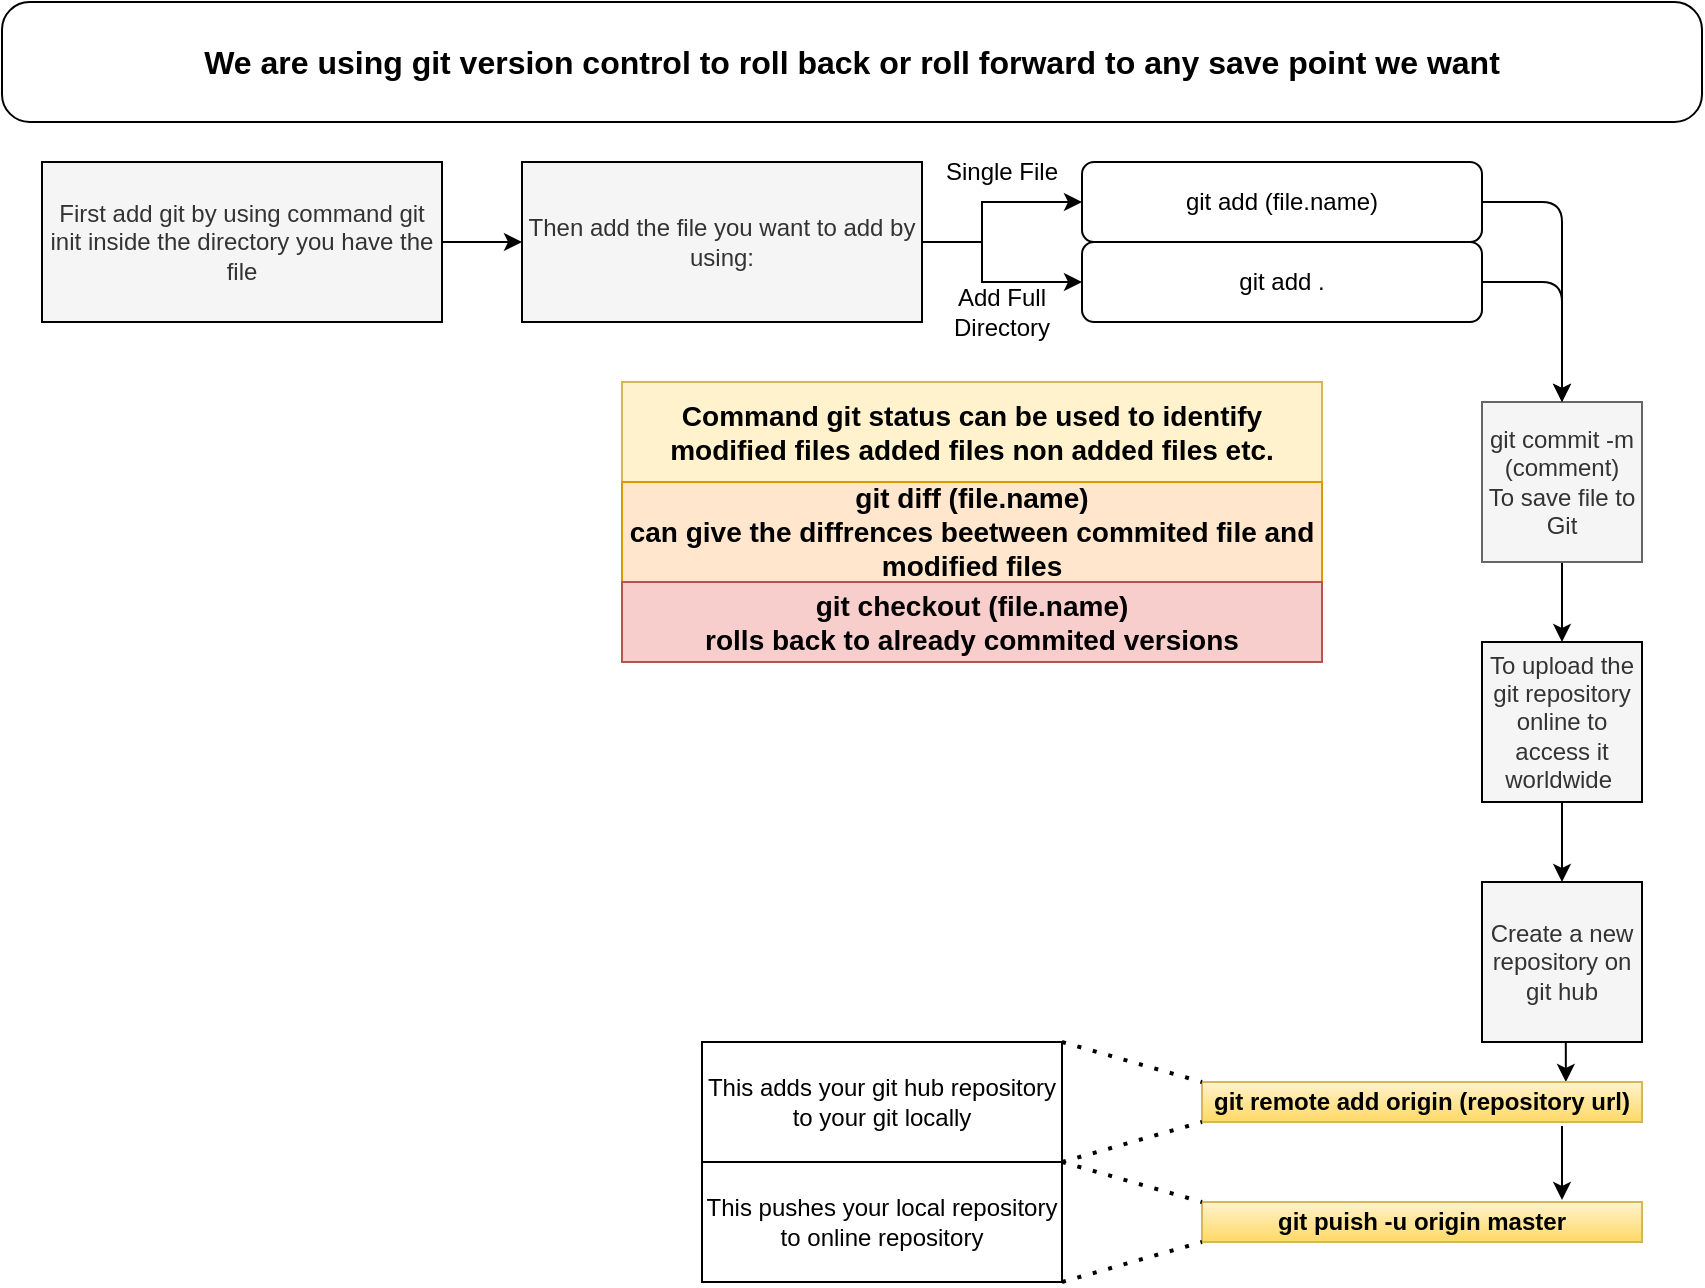 <mxfile version="14.5.7" type="github">
  <diagram id="2DQWzsFpLPsIe5vMjnt6" name="Page-1">
    <mxGraphModel dx="2721" dy="616" grid="1" gridSize="10" guides="1" tooltips="1" connect="1" arrows="1" fold="1" page="1" pageScale="1" pageWidth="850" pageHeight="1100" math="0" shadow="0">
      <root>
        <mxCell id="0" />
        <mxCell id="1" parent="0" />
        <mxCell id="-qaemHOf1_88DgNMOJij-1" value="&lt;font size=&quot;3&quot;&gt;&lt;b&gt;We are using git version control to roll back or roll forward to any save point we want&lt;/b&gt;&lt;/font&gt;" style="rounded=1;whiteSpace=wrap;html=1;arcSize=23;" parent="1" vertex="1">
          <mxGeometry x="-1700" width="850" height="60" as="geometry" />
        </mxCell>
        <mxCell id="-qaemHOf1_88DgNMOJij-18" style="edgeStyle=orthogonalEdgeStyle;rounded=0;orthogonalLoop=1;jettySize=auto;html=1;exitX=1;exitY=0.5;exitDx=0;exitDy=0;entryX=0;entryY=0.5;entryDx=0;entryDy=0;" parent="1" source="-qaemHOf1_88DgNMOJij-4" target="-qaemHOf1_88DgNMOJij-6" edge="1">
          <mxGeometry relative="1" as="geometry" />
        </mxCell>
        <mxCell id="-qaemHOf1_88DgNMOJij-4" value="First add git by using command git init inside the directory you have the file" style="text;html=1;fillColor=#f5f5f5;align=center;verticalAlign=middle;whiteSpace=wrap;rounded=0;fontColor=#333333;strokeColor=#000000;" parent="1" vertex="1">
          <mxGeometry x="-1680" y="80" width="200" height="80" as="geometry" />
        </mxCell>
        <mxCell id="-qaemHOf1_88DgNMOJij-9" style="edgeStyle=orthogonalEdgeStyle;rounded=0;orthogonalLoop=1;jettySize=auto;html=1;" parent="1" source="-qaemHOf1_88DgNMOJij-6" target="-qaemHOf1_88DgNMOJij-8" edge="1">
          <mxGeometry relative="1" as="geometry">
            <Array as="points">
              <mxPoint x="-1210" y="120" />
              <mxPoint x="-1210" y="100" />
            </Array>
          </mxGeometry>
        </mxCell>
        <mxCell id="-qaemHOf1_88DgNMOJij-13" style="edgeStyle=orthogonalEdgeStyle;rounded=0;orthogonalLoop=1;jettySize=auto;html=1;exitX=1;exitY=0.5;exitDx=0;exitDy=0;" parent="1" source="-qaemHOf1_88DgNMOJij-6" target="-qaemHOf1_88DgNMOJij-12" edge="1">
          <mxGeometry relative="1" as="geometry">
            <Array as="points">
              <mxPoint x="-1210" y="120" />
              <mxPoint x="-1210" y="140" />
            </Array>
          </mxGeometry>
        </mxCell>
        <mxCell id="-qaemHOf1_88DgNMOJij-6" value="Then add the file you want to add by using:" style="text;html=1;fillColor=#f5f5f5;align=center;verticalAlign=middle;whiteSpace=wrap;rounded=0;fontColor=#333333;strokeColor=#000000;" parent="1" vertex="1">
          <mxGeometry x="-1440" y="80" width="200" height="80" as="geometry" />
        </mxCell>
        <mxCell id="-qaemHOf1_88DgNMOJij-8" value="git add (file.name)" style="rounded=1;whiteSpace=wrap;html=1;strokeColor=#000000;gradientColor=none;" parent="1" vertex="1">
          <mxGeometry x="-1160" y="80" width="200" height="40" as="geometry" />
        </mxCell>
        <mxCell id="-qaemHOf1_88DgNMOJij-10" value="Single File" style="text;html=1;strokeColor=none;fillColor=none;align=center;verticalAlign=middle;whiteSpace=wrap;rounded=0;" parent="1" vertex="1">
          <mxGeometry x="-1230" y="70" width="60" height="30" as="geometry" />
        </mxCell>
        <mxCell id="-qaemHOf1_88DgNMOJij-12" value="git add ." style="rounded=1;whiteSpace=wrap;html=1;strokeColor=#000000;gradientColor=none;" parent="1" vertex="1">
          <mxGeometry x="-1160" y="120" width="200" height="40" as="geometry" />
        </mxCell>
        <mxCell id="-qaemHOf1_88DgNMOJij-14" value="Add Full Directory" style="text;html=1;strokeColor=none;fillColor=none;align=center;verticalAlign=middle;whiteSpace=wrap;rounded=0;" parent="1" vertex="1">
          <mxGeometry x="-1230" y="140" width="60" height="30" as="geometry" />
        </mxCell>
        <mxCell id="feYk2-0pNa3UwTStaALc-2" style="edgeStyle=orthogonalEdgeStyle;rounded=0;orthogonalLoop=1;jettySize=auto;html=1;entryX=0.5;entryY=0;entryDx=0;entryDy=0;" edge="1" parent="1" source="-qaemHOf1_88DgNMOJij-15" target="feYk2-0pNa3UwTStaALc-1">
          <mxGeometry relative="1" as="geometry" />
        </mxCell>
        <mxCell id="-qaemHOf1_88DgNMOJij-15" value="git commit -m (comment)&lt;br&gt;To save file to Git" style="text;html=1;fillColor=#f5f5f5;align=center;verticalAlign=middle;whiteSpace=wrap;rounded=0;fontColor=#333333;strokeColor=#666666;" parent="1" vertex="1">
          <mxGeometry x="-960" y="200" width="80" height="80" as="geometry" />
        </mxCell>
        <mxCell id="-qaemHOf1_88DgNMOJij-16" value="" style="endArrow=classic;html=1;entryX=0.5;entryY=0;entryDx=0;entryDy=0;" parent="1" target="-qaemHOf1_88DgNMOJij-15" edge="1">
          <mxGeometry width="50" height="50" relative="1" as="geometry">
            <mxPoint x="-960" y="100" as="sourcePoint" />
            <mxPoint x="-910" y="50" as="targetPoint" />
            <Array as="points">
              <mxPoint x="-920" y="100" />
            </Array>
          </mxGeometry>
        </mxCell>
        <mxCell id="-qaemHOf1_88DgNMOJij-17" value="" style="endArrow=classic;html=1;entryX=0.5;entryY=0;entryDx=0;entryDy=0;exitX=1;exitY=0.5;exitDx=0;exitDy=0;" parent="1" source="-qaemHOf1_88DgNMOJij-12" target="-qaemHOf1_88DgNMOJij-15" edge="1">
          <mxGeometry width="50" height="50" relative="1" as="geometry">
            <mxPoint x="-1310" y="180" as="sourcePoint" />
            <mxPoint x="-1260" y="130" as="targetPoint" />
            <Array as="points">
              <mxPoint x="-920" y="140" />
            </Array>
          </mxGeometry>
        </mxCell>
        <mxCell id="-qaemHOf1_88DgNMOJij-19" value="&lt;b&gt;&lt;font style=&quot;font-size: 14px&quot;&gt;Command git status can be used to identify modified files added files non added files etc.&lt;/font&gt;&lt;/b&gt;" style="text;html=1;strokeColor=#d6b656;fillColor=#fff2cc;align=center;verticalAlign=middle;whiteSpace=wrap;rounded=0;" parent="1" vertex="1">
          <mxGeometry x="-1390" y="190" width="350" height="50" as="geometry" />
        </mxCell>
        <mxCell id="-qaemHOf1_88DgNMOJij-20" value="&lt;b style=&quot;font-size: 14px&quot;&gt;git diff (file.name)&lt;br&gt;can give the diffrences beetween commited file and modified files&lt;/b&gt;" style="text;html=1;strokeColor=#d79b00;fillColor=#ffe6cc;align=center;verticalAlign=middle;whiteSpace=wrap;rounded=0;" parent="1" vertex="1">
          <mxGeometry x="-1390" y="240" width="350" height="50" as="geometry" />
        </mxCell>
        <mxCell id="-qaemHOf1_88DgNMOJij-21" value="&lt;b style=&quot;font-size: 14px&quot;&gt;git checkout (file.name)&lt;br&gt;rolls back to already commited versions&lt;/b&gt;" style="text;html=1;strokeColor=#b85450;fillColor=#f8cecc;align=center;verticalAlign=middle;whiteSpace=wrap;rounded=0;" parent="1" vertex="1">
          <mxGeometry x="-1390" y="290" width="350" height="40" as="geometry" />
        </mxCell>
        <mxCell id="feYk2-0pNa3UwTStaALc-5" style="edgeStyle=orthogonalEdgeStyle;rounded=0;orthogonalLoop=1;jettySize=auto;html=1;exitX=0.5;exitY=1;exitDx=0;exitDy=0;entryX=0.5;entryY=0;entryDx=0;entryDy=0;" edge="1" parent="1" source="feYk2-0pNa3UwTStaALc-1" target="feYk2-0pNa3UwTStaALc-4">
          <mxGeometry relative="1" as="geometry" />
        </mxCell>
        <mxCell id="feYk2-0pNa3UwTStaALc-1" value="To upload the git repository online to access it worldwide&amp;nbsp;" style="text;html=1;fillColor=#f5f5f5;align=center;verticalAlign=middle;whiteSpace=wrap;rounded=0;fontColor=#333333;strokeColor=#000000;" vertex="1" parent="1">
          <mxGeometry x="-960" y="320" width="80" height="80" as="geometry" />
        </mxCell>
        <mxCell id="feYk2-0pNa3UwTStaALc-7" style="edgeStyle=orthogonalEdgeStyle;rounded=0;orthogonalLoop=1;jettySize=auto;html=1;exitX=0.5;exitY=1;exitDx=0;exitDy=0;entryX=0.827;entryY=0;entryDx=0;entryDy=0;entryPerimeter=0;" edge="1" parent="1" source="feYk2-0pNa3UwTStaALc-4" target="feYk2-0pNa3UwTStaALc-6">
          <mxGeometry relative="1" as="geometry" />
        </mxCell>
        <mxCell id="feYk2-0pNa3UwTStaALc-4" value="Create a new repository on git hub&lt;br&gt;" style="text;html=1;fillColor=#f5f5f5;align=center;verticalAlign=middle;whiteSpace=wrap;rounded=0;fontColor=#333333;strokeColor=#000000;" vertex="1" parent="1">
          <mxGeometry x="-960" y="440" width="80" height="80" as="geometry" />
        </mxCell>
        <mxCell id="feYk2-0pNa3UwTStaALc-16" style="edgeStyle=orthogonalEdgeStyle;rounded=0;orthogonalLoop=1;jettySize=auto;html=1;" edge="1" parent="1">
          <mxGeometry relative="1" as="geometry">
            <mxPoint x="-920" y="562" as="sourcePoint" />
            <mxPoint x="-920" y="599" as="targetPoint" />
          </mxGeometry>
        </mxCell>
        <mxCell id="feYk2-0pNa3UwTStaALc-6" value="&lt;b&gt;git remote add origin (repository url)&lt;/b&gt;" style="text;html=1;strokeColor=#d6b656;fillColor=#fff2cc;align=center;verticalAlign=middle;whiteSpace=wrap;rounded=0;gradientColor=#ffd966;" vertex="1" parent="1">
          <mxGeometry x="-1100" y="540" width="220" height="20" as="geometry" />
        </mxCell>
        <mxCell id="feYk2-0pNa3UwTStaALc-8" value="This adds your git hub repository to your git locally" style="rounded=1;whiteSpace=wrap;html=1;strokeColor=#000000;arcSize=0;" vertex="1" parent="1">
          <mxGeometry x="-1350" y="520" width="180" height="60" as="geometry" />
        </mxCell>
        <mxCell id="feYk2-0pNa3UwTStaALc-9" value="" style="endArrow=none;dashed=1;html=1;dashPattern=1 3;strokeWidth=2;entryX=0;entryY=0;entryDx=0;entryDy=0;exitX=1;exitY=0;exitDx=0;exitDy=0;" edge="1" parent="1" source="feYk2-0pNa3UwTStaALc-8" target="feYk2-0pNa3UwTStaALc-6">
          <mxGeometry width="50" height="50" relative="1" as="geometry">
            <mxPoint x="-1300" y="460" as="sourcePoint" />
            <mxPoint x="-1250" y="410" as="targetPoint" />
          </mxGeometry>
        </mxCell>
        <mxCell id="feYk2-0pNa3UwTStaALc-11" value="" style="endArrow=none;dashed=1;html=1;dashPattern=1 3;strokeWidth=2;entryX=0;entryY=1;entryDx=0;entryDy=0;exitX=1;exitY=1;exitDx=0;exitDy=0;" edge="1" parent="1" source="feYk2-0pNa3UwTStaALc-8" target="feYk2-0pNa3UwTStaALc-6">
          <mxGeometry width="50" height="50" relative="1" as="geometry">
            <mxPoint x="-1160" y="530" as="sourcePoint" />
            <mxPoint x="-1090.0" y="550" as="targetPoint" />
          </mxGeometry>
        </mxCell>
        <mxCell id="feYk2-0pNa3UwTStaALc-12" value="&lt;b&gt;git puish -u origin master&lt;/b&gt;" style="text;html=1;strokeColor=#d6b656;fillColor=#fff2cc;align=center;verticalAlign=middle;whiteSpace=wrap;rounded=0;gradientColor=#ffd966;" vertex="1" parent="1">
          <mxGeometry x="-1100" y="600" width="220" height="20" as="geometry" />
        </mxCell>
        <mxCell id="feYk2-0pNa3UwTStaALc-13" value="This pushes your local repository to online repository" style="rounded=1;whiteSpace=wrap;html=1;strokeColor=#000000;arcSize=0;" vertex="1" parent="1">
          <mxGeometry x="-1350" y="580" width="180" height="60" as="geometry" />
        </mxCell>
        <mxCell id="feYk2-0pNa3UwTStaALc-14" value="" style="endArrow=none;dashed=1;html=1;dashPattern=1 3;strokeWidth=2;entryX=0;entryY=0;entryDx=0;entryDy=0;exitX=1;exitY=0;exitDx=0;exitDy=0;" edge="1" parent="1" source="feYk2-0pNa3UwTStaALc-13" target="feYk2-0pNa3UwTStaALc-12">
          <mxGeometry width="50" height="50" relative="1" as="geometry">
            <mxPoint x="-1160" y="590" as="sourcePoint" />
            <mxPoint x="-1090.0" y="570" as="targetPoint" />
          </mxGeometry>
        </mxCell>
        <mxCell id="feYk2-0pNa3UwTStaALc-15" value="" style="endArrow=none;dashed=1;html=1;dashPattern=1 3;strokeWidth=2;entryX=0;entryY=1;entryDx=0;entryDy=0;exitX=1;exitY=1;exitDx=0;exitDy=0;" edge="1" parent="1" source="feYk2-0pNa3UwTStaALc-13" target="feYk2-0pNa3UwTStaALc-12">
          <mxGeometry width="50" height="50" relative="1" as="geometry">
            <mxPoint x="-1160" y="590" as="sourcePoint" />
            <mxPoint x="-1090.0" y="610" as="targetPoint" />
          </mxGeometry>
        </mxCell>
      </root>
    </mxGraphModel>
  </diagram>
</mxfile>
